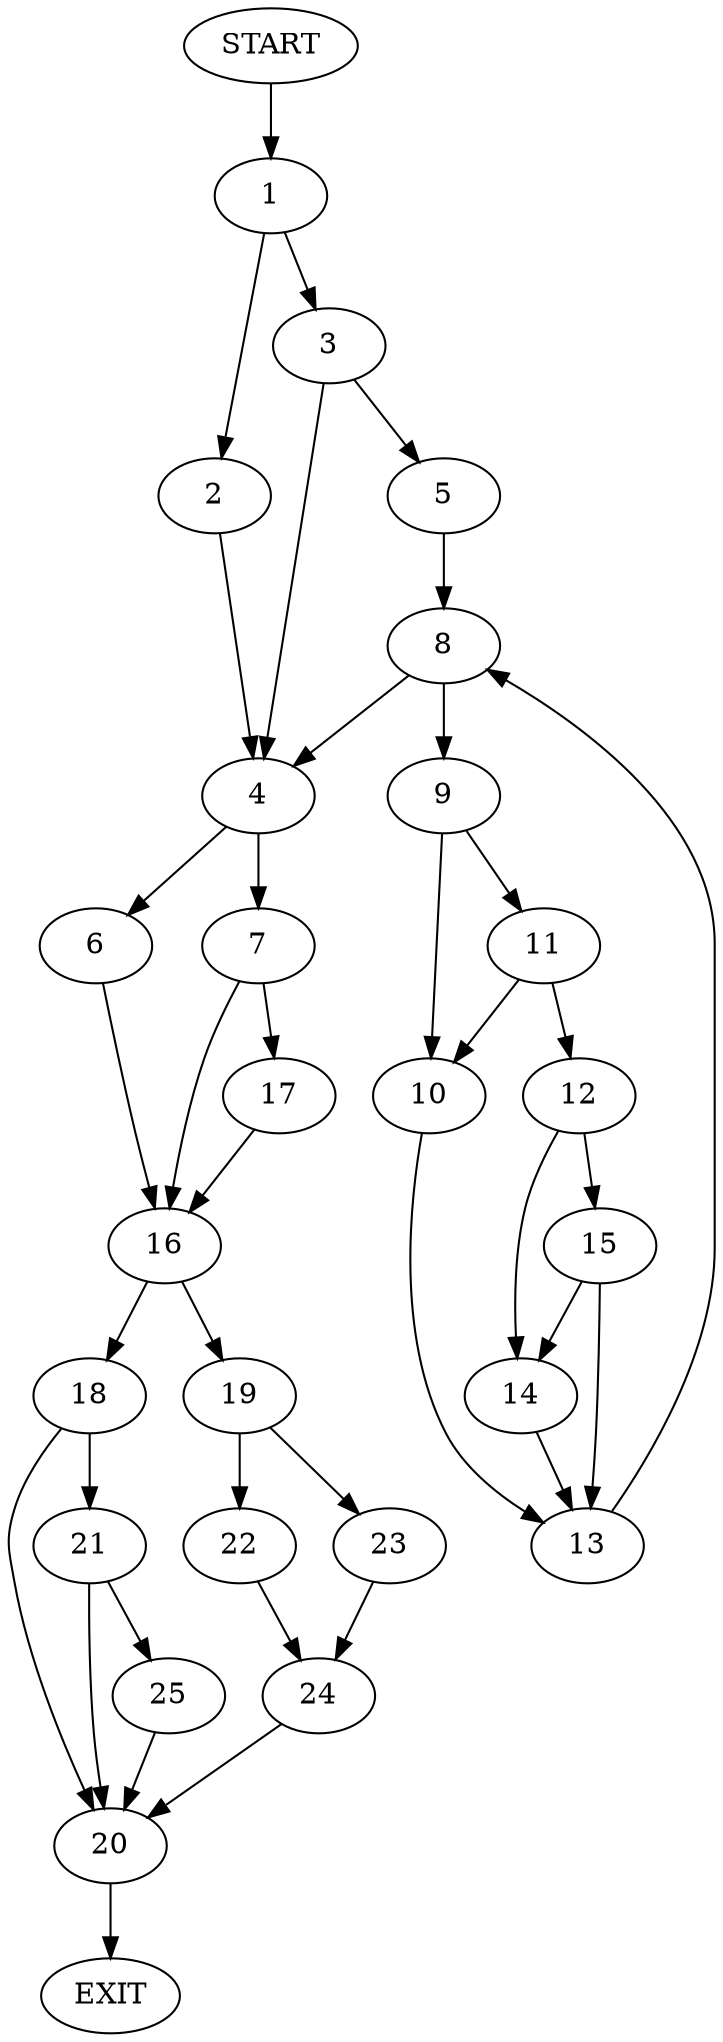 digraph {
0 [label="START"]
26 [label="EXIT"]
0 -> 1
1 -> 2
1 -> 3
2 -> 4
3 -> 4
3 -> 5
4 -> 6
4 -> 7
5 -> 8
8 -> 9
8 -> 4
9 -> 10
9 -> 11
11 -> 10
11 -> 12
10 -> 13
12 -> 14
12 -> 15
13 -> 8
14 -> 13
15 -> 13
15 -> 14
6 -> 16
7 -> 16
7 -> 17
16 -> 18
16 -> 19
17 -> 16
18 -> 20
18 -> 21
19 -> 22
19 -> 23
23 -> 24
22 -> 24
24 -> 20
20 -> 26
21 -> 20
21 -> 25
25 -> 20
}
